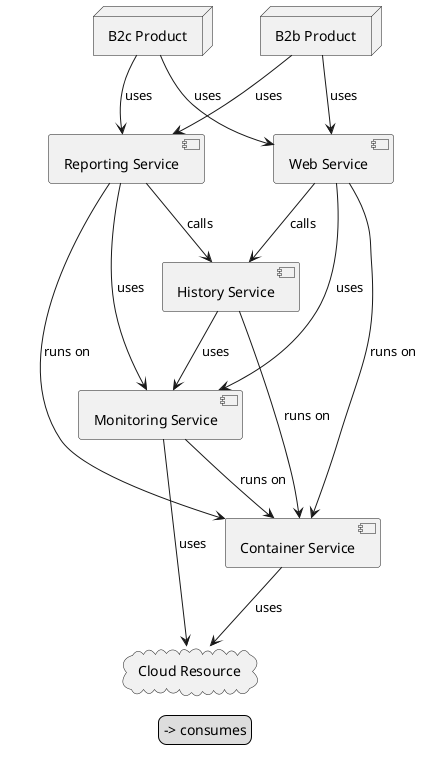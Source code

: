 @startuml

node B2cProduct as "B2c Product"
node B2bProduct as "B2b Product"

component WebService as "Web Service"
component ReportingService as "Reporting Service"
component HistoryService as "History Service"
component MonitoringService as "Monitoring Service"
component ContainerService as "Container Service"

cloud CloudResource as "Cloud Resource"

B2cProduct -down-> WebService: uses
B2cProduct -down-> ReportingService: uses

B2bProduct -down-> WebService: uses
B2bProduct -down-> ReportingService: uses

WebService -down-> HistoryService: calls
WebService -down-> ContainerService: runs on
WebService -down-> MonitoringService: uses

ReportingService -down-> HistoryService: calls
ReportingService -down-> ContainerService: runs on
ReportingService -down-> MonitoringService: uses

HistoryService -down-> ContainerService: runs on
HistoryService -down-> MonitoringService: uses

MonitoringService -down-> ContainerService: runs on
MonitoringService -down-> CloudResource: uses

ContainerService -down-> CloudResource: uses

legend
-> consumes
end legend

@enduml
